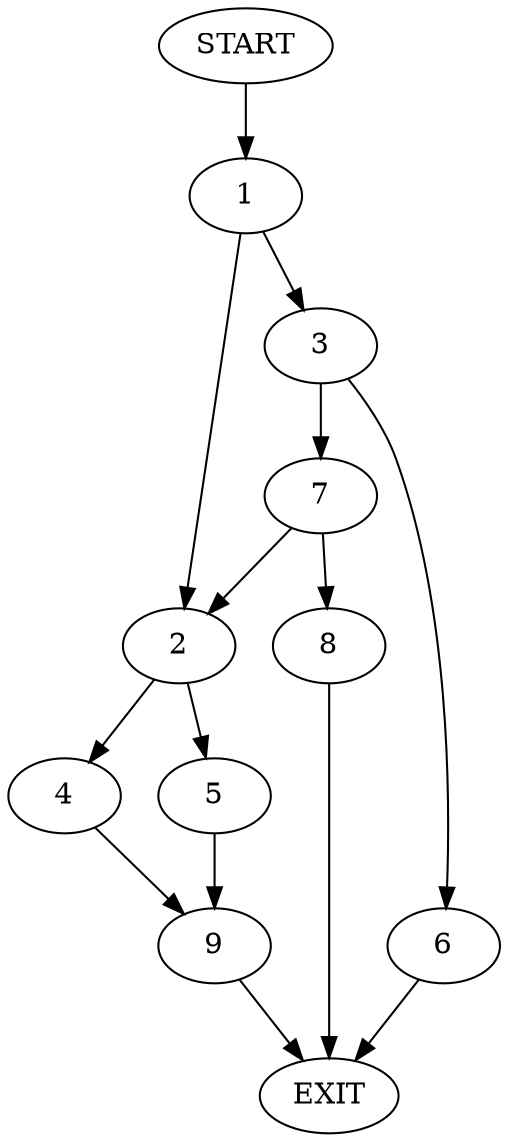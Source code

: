 digraph {
0 [label="START"]
10 [label="EXIT"]
0 -> 1
1 -> 2
1 -> 3
2 -> 4
2 -> 5
3 -> 6
3 -> 7
6 -> 10
7 -> 2
7 -> 8
8 -> 10
4 -> 9
5 -> 9
9 -> 10
}
